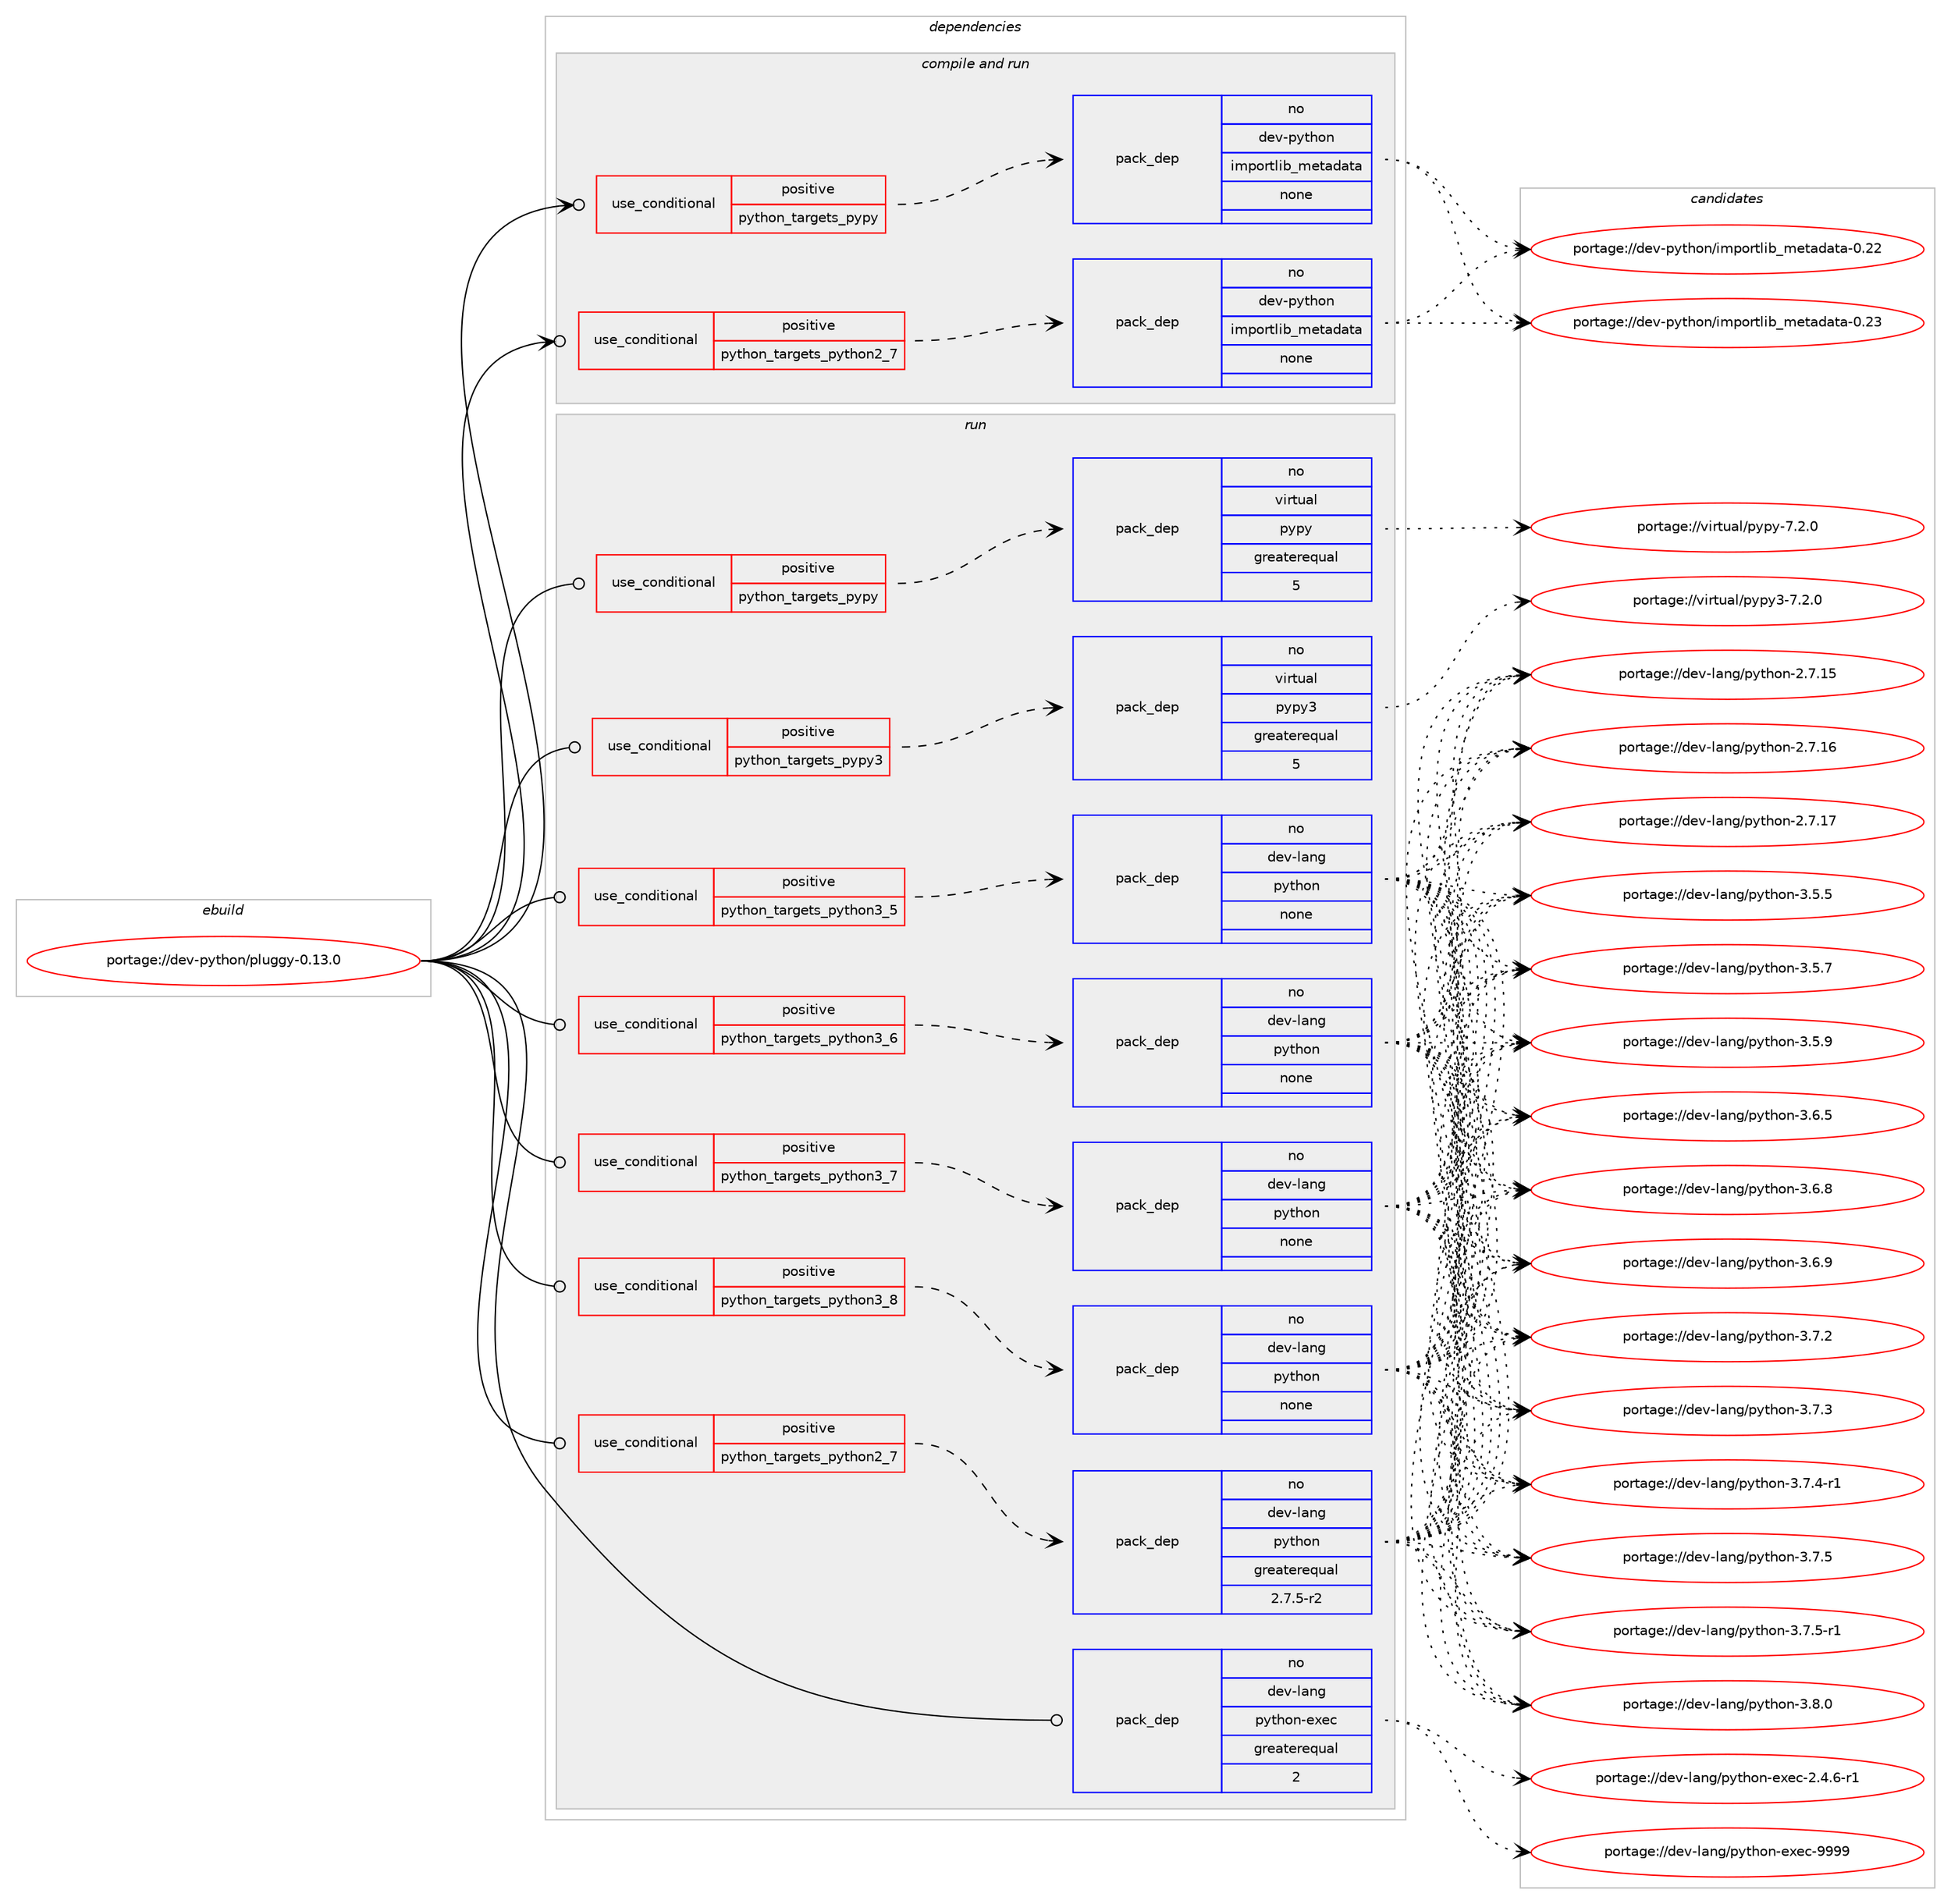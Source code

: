 digraph prolog {

# *************
# Graph options
# *************

newrank=true;
concentrate=true;
compound=true;
graph [rankdir=LR,fontname=Helvetica,fontsize=10,ranksep=1.5];#, ranksep=2.5, nodesep=0.2];
edge  [arrowhead=vee];
node  [fontname=Helvetica,fontsize=10];

# **********
# The ebuild
# **********

subgraph cluster_leftcol {
color=gray;
rank=same;
label=<<i>ebuild</i>>;
id [label="portage://dev-python/pluggy-0.13.0", color=red, width=4, href="../dev-python/pluggy-0.13.0.svg"];
}

# ****************
# The dependencies
# ****************

subgraph cluster_midcol {
color=gray;
label=<<i>dependencies</i>>;
subgraph cluster_compile {
fillcolor="#eeeeee";
style=filled;
label=<<i>compile</i>>;
}
subgraph cluster_compileandrun {
fillcolor="#eeeeee";
style=filled;
label=<<i>compile and run</i>>;
subgraph cond33967 {
dependency157353 [label=<<TABLE BORDER="0" CELLBORDER="1" CELLSPACING="0" CELLPADDING="4"><TR><TD ROWSPAN="3" CELLPADDING="10">use_conditional</TD></TR><TR><TD>positive</TD></TR><TR><TD>python_targets_pypy</TD></TR></TABLE>>, shape=none, color=red];
subgraph pack120023 {
dependency157354 [label=<<TABLE BORDER="0" CELLBORDER="1" CELLSPACING="0" CELLPADDING="4" WIDTH="220"><TR><TD ROWSPAN="6" CELLPADDING="30">pack_dep</TD></TR><TR><TD WIDTH="110">no</TD></TR><TR><TD>dev-python</TD></TR><TR><TD>importlib_metadata</TD></TR><TR><TD>none</TD></TR><TR><TD></TD></TR></TABLE>>, shape=none, color=blue];
}
dependency157353:e -> dependency157354:w [weight=20,style="dashed",arrowhead="vee"];
}
id:e -> dependency157353:w [weight=20,style="solid",arrowhead="odotvee"];
subgraph cond33968 {
dependency157355 [label=<<TABLE BORDER="0" CELLBORDER="1" CELLSPACING="0" CELLPADDING="4"><TR><TD ROWSPAN="3" CELLPADDING="10">use_conditional</TD></TR><TR><TD>positive</TD></TR><TR><TD>python_targets_python2_7</TD></TR></TABLE>>, shape=none, color=red];
subgraph pack120024 {
dependency157356 [label=<<TABLE BORDER="0" CELLBORDER="1" CELLSPACING="0" CELLPADDING="4" WIDTH="220"><TR><TD ROWSPAN="6" CELLPADDING="30">pack_dep</TD></TR><TR><TD WIDTH="110">no</TD></TR><TR><TD>dev-python</TD></TR><TR><TD>importlib_metadata</TD></TR><TR><TD>none</TD></TR><TR><TD></TD></TR></TABLE>>, shape=none, color=blue];
}
dependency157355:e -> dependency157356:w [weight=20,style="dashed",arrowhead="vee"];
}
id:e -> dependency157355:w [weight=20,style="solid",arrowhead="odotvee"];
}
subgraph cluster_run {
fillcolor="#eeeeee";
style=filled;
label=<<i>run</i>>;
subgraph cond33969 {
dependency157357 [label=<<TABLE BORDER="0" CELLBORDER="1" CELLSPACING="0" CELLPADDING="4"><TR><TD ROWSPAN="3" CELLPADDING="10">use_conditional</TD></TR><TR><TD>positive</TD></TR><TR><TD>python_targets_pypy</TD></TR></TABLE>>, shape=none, color=red];
subgraph pack120025 {
dependency157358 [label=<<TABLE BORDER="0" CELLBORDER="1" CELLSPACING="0" CELLPADDING="4" WIDTH="220"><TR><TD ROWSPAN="6" CELLPADDING="30">pack_dep</TD></TR><TR><TD WIDTH="110">no</TD></TR><TR><TD>virtual</TD></TR><TR><TD>pypy</TD></TR><TR><TD>greaterequal</TD></TR><TR><TD>5</TD></TR></TABLE>>, shape=none, color=blue];
}
dependency157357:e -> dependency157358:w [weight=20,style="dashed",arrowhead="vee"];
}
id:e -> dependency157357:w [weight=20,style="solid",arrowhead="odot"];
subgraph cond33970 {
dependency157359 [label=<<TABLE BORDER="0" CELLBORDER="1" CELLSPACING="0" CELLPADDING="4"><TR><TD ROWSPAN="3" CELLPADDING="10">use_conditional</TD></TR><TR><TD>positive</TD></TR><TR><TD>python_targets_pypy3</TD></TR></TABLE>>, shape=none, color=red];
subgraph pack120026 {
dependency157360 [label=<<TABLE BORDER="0" CELLBORDER="1" CELLSPACING="0" CELLPADDING="4" WIDTH="220"><TR><TD ROWSPAN="6" CELLPADDING="30">pack_dep</TD></TR><TR><TD WIDTH="110">no</TD></TR><TR><TD>virtual</TD></TR><TR><TD>pypy3</TD></TR><TR><TD>greaterequal</TD></TR><TR><TD>5</TD></TR></TABLE>>, shape=none, color=blue];
}
dependency157359:e -> dependency157360:w [weight=20,style="dashed",arrowhead="vee"];
}
id:e -> dependency157359:w [weight=20,style="solid",arrowhead="odot"];
subgraph cond33971 {
dependency157361 [label=<<TABLE BORDER="0" CELLBORDER="1" CELLSPACING="0" CELLPADDING="4"><TR><TD ROWSPAN="3" CELLPADDING="10">use_conditional</TD></TR><TR><TD>positive</TD></TR><TR><TD>python_targets_python2_7</TD></TR></TABLE>>, shape=none, color=red];
subgraph pack120027 {
dependency157362 [label=<<TABLE BORDER="0" CELLBORDER="1" CELLSPACING="0" CELLPADDING="4" WIDTH="220"><TR><TD ROWSPAN="6" CELLPADDING="30">pack_dep</TD></TR><TR><TD WIDTH="110">no</TD></TR><TR><TD>dev-lang</TD></TR><TR><TD>python</TD></TR><TR><TD>greaterequal</TD></TR><TR><TD>2.7.5-r2</TD></TR></TABLE>>, shape=none, color=blue];
}
dependency157361:e -> dependency157362:w [weight=20,style="dashed",arrowhead="vee"];
}
id:e -> dependency157361:w [weight=20,style="solid",arrowhead="odot"];
subgraph cond33972 {
dependency157363 [label=<<TABLE BORDER="0" CELLBORDER="1" CELLSPACING="0" CELLPADDING="4"><TR><TD ROWSPAN="3" CELLPADDING="10">use_conditional</TD></TR><TR><TD>positive</TD></TR><TR><TD>python_targets_python3_5</TD></TR></TABLE>>, shape=none, color=red];
subgraph pack120028 {
dependency157364 [label=<<TABLE BORDER="0" CELLBORDER="1" CELLSPACING="0" CELLPADDING="4" WIDTH="220"><TR><TD ROWSPAN="6" CELLPADDING="30">pack_dep</TD></TR><TR><TD WIDTH="110">no</TD></TR><TR><TD>dev-lang</TD></TR><TR><TD>python</TD></TR><TR><TD>none</TD></TR><TR><TD></TD></TR></TABLE>>, shape=none, color=blue];
}
dependency157363:e -> dependency157364:w [weight=20,style="dashed",arrowhead="vee"];
}
id:e -> dependency157363:w [weight=20,style="solid",arrowhead="odot"];
subgraph cond33973 {
dependency157365 [label=<<TABLE BORDER="0" CELLBORDER="1" CELLSPACING="0" CELLPADDING="4"><TR><TD ROWSPAN="3" CELLPADDING="10">use_conditional</TD></TR><TR><TD>positive</TD></TR><TR><TD>python_targets_python3_6</TD></TR></TABLE>>, shape=none, color=red];
subgraph pack120029 {
dependency157366 [label=<<TABLE BORDER="0" CELLBORDER="1" CELLSPACING="0" CELLPADDING="4" WIDTH="220"><TR><TD ROWSPAN="6" CELLPADDING="30">pack_dep</TD></TR><TR><TD WIDTH="110">no</TD></TR><TR><TD>dev-lang</TD></TR><TR><TD>python</TD></TR><TR><TD>none</TD></TR><TR><TD></TD></TR></TABLE>>, shape=none, color=blue];
}
dependency157365:e -> dependency157366:w [weight=20,style="dashed",arrowhead="vee"];
}
id:e -> dependency157365:w [weight=20,style="solid",arrowhead="odot"];
subgraph cond33974 {
dependency157367 [label=<<TABLE BORDER="0" CELLBORDER="1" CELLSPACING="0" CELLPADDING="4"><TR><TD ROWSPAN="3" CELLPADDING="10">use_conditional</TD></TR><TR><TD>positive</TD></TR><TR><TD>python_targets_python3_7</TD></TR></TABLE>>, shape=none, color=red];
subgraph pack120030 {
dependency157368 [label=<<TABLE BORDER="0" CELLBORDER="1" CELLSPACING="0" CELLPADDING="4" WIDTH="220"><TR><TD ROWSPAN="6" CELLPADDING="30">pack_dep</TD></TR><TR><TD WIDTH="110">no</TD></TR><TR><TD>dev-lang</TD></TR><TR><TD>python</TD></TR><TR><TD>none</TD></TR><TR><TD></TD></TR></TABLE>>, shape=none, color=blue];
}
dependency157367:e -> dependency157368:w [weight=20,style="dashed",arrowhead="vee"];
}
id:e -> dependency157367:w [weight=20,style="solid",arrowhead="odot"];
subgraph cond33975 {
dependency157369 [label=<<TABLE BORDER="0" CELLBORDER="1" CELLSPACING="0" CELLPADDING="4"><TR><TD ROWSPAN="3" CELLPADDING="10">use_conditional</TD></TR><TR><TD>positive</TD></TR><TR><TD>python_targets_python3_8</TD></TR></TABLE>>, shape=none, color=red];
subgraph pack120031 {
dependency157370 [label=<<TABLE BORDER="0" CELLBORDER="1" CELLSPACING="0" CELLPADDING="4" WIDTH="220"><TR><TD ROWSPAN="6" CELLPADDING="30">pack_dep</TD></TR><TR><TD WIDTH="110">no</TD></TR><TR><TD>dev-lang</TD></TR><TR><TD>python</TD></TR><TR><TD>none</TD></TR><TR><TD></TD></TR></TABLE>>, shape=none, color=blue];
}
dependency157369:e -> dependency157370:w [weight=20,style="dashed",arrowhead="vee"];
}
id:e -> dependency157369:w [weight=20,style="solid",arrowhead="odot"];
subgraph pack120032 {
dependency157371 [label=<<TABLE BORDER="0" CELLBORDER="1" CELLSPACING="0" CELLPADDING="4" WIDTH="220"><TR><TD ROWSPAN="6" CELLPADDING="30">pack_dep</TD></TR><TR><TD WIDTH="110">no</TD></TR><TR><TD>dev-lang</TD></TR><TR><TD>python-exec</TD></TR><TR><TD>greaterequal</TD></TR><TR><TD>2</TD></TR></TABLE>>, shape=none, color=blue];
}
id:e -> dependency157371:w [weight=20,style="solid",arrowhead="odot"];
}
}

# **************
# The candidates
# **************

subgraph cluster_choices {
rank=same;
color=gray;
label=<<i>candidates</i>>;

subgraph choice120023 {
color=black;
nodesep=1;
choiceportage100101118451121211161041111104710510911211111411610810598951091011169710097116974548465050 [label="portage://dev-python/importlib_metadata-0.22", color=red, width=4,href="../dev-python/importlib_metadata-0.22.svg"];
choiceportage100101118451121211161041111104710510911211111411610810598951091011169710097116974548465051 [label="portage://dev-python/importlib_metadata-0.23", color=red, width=4,href="../dev-python/importlib_metadata-0.23.svg"];
dependency157354:e -> choiceportage100101118451121211161041111104710510911211111411610810598951091011169710097116974548465050:w [style=dotted,weight="100"];
dependency157354:e -> choiceportage100101118451121211161041111104710510911211111411610810598951091011169710097116974548465051:w [style=dotted,weight="100"];
}
subgraph choice120024 {
color=black;
nodesep=1;
choiceportage100101118451121211161041111104710510911211111411610810598951091011169710097116974548465050 [label="portage://dev-python/importlib_metadata-0.22", color=red, width=4,href="../dev-python/importlib_metadata-0.22.svg"];
choiceportage100101118451121211161041111104710510911211111411610810598951091011169710097116974548465051 [label="portage://dev-python/importlib_metadata-0.23", color=red, width=4,href="../dev-python/importlib_metadata-0.23.svg"];
dependency157356:e -> choiceportage100101118451121211161041111104710510911211111411610810598951091011169710097116974548465050:w [style=dotted,weight="100"];
dependency157356:e -> choiceportage100101118451121211161041111104710510911211111411610810598951091011169710097116974548465051:w [style=dotted,weight="100"];
}
subgraph choice120025 {
color=black;
nodesep=1;
choiceportage1181051141161179710847112121112121455546504648 [label="portage://virtual/pypy-7.2.0", color=red, width=4,href="../virtual/pypy-7.2.0.svg"];
dependency157358:e -> choiceportage1181051141161179710847112121112121455546504648:w [style=dotted,weight="100"];
}
subgraph choice120026 {
color=black;
nodesep=1;
choiceportage118105114116117971084711212111212151455546504648 [label="portage://virtual/pypy3-7.2.0", color=red, width=4,href="../virtual/pypy3-7.2.0.svg"];
dependency157360:e -> choiceportage118105114116117971084711212111212151455546504648:w [style=dotted,weight="100"];
}
subgraph choice120027 {
color=black;
nodesep=1;
choiceportage10010111845108971101034711212111610411111045504655464953 [label="portage://dev-lang/python-2.7.15", color=red, width=4,href="../dev-lang/python-2.7.15.svg"];
choiceportage10010111845108971101034711212111610411111045504655464954 [label="portage://dev-lang/python-2.7.16", color=red, width=4,href="../dev-lang/python-2.7.16.svg"];
choiceportage10010111845108971101034711212111610411111045504655464955 [label="portage://dev-lang/python-2.7.17", color=red, width=4,href="../dev-lang/python-2.7.17.svg"];
choiceportage100101118451089711010347112121116104111110455146534653 [label="portage://dev-lang/python-3.5.5", color=red, width=4,href="../dev-lang/python-3.5.5.svg"];
choiceportage100101118451089711010347112121116104111110455146534655 [label="portage://dev-lang/python-3.5.7", color=red, width=4,href="../dev-lang/python-3.5.7.svg"];
choiceportage100101118451089711010347112121116104111110455146534657 [label="portage://dev-lang/python-3.5.9", color=red, width=4,href="../dev-lang/python-3.5.9.svg"];
choiceportage100101118451089711010347112121116104111110455146544653 [label="portage://dev-lang/python-3.6.5", color=red, width=4,href="../dev-lang/python-3.6.5.svg"];
choiceportage100101118451089711010347112121116104111110455146544656 [label="portage://dev-lang/python-3.6.8", color=red, width=4,href="../dev-lang/python-3.6.8.svg"];
choiceportage100101118451089711010347112121116104111110455146544657 [label="portage://dev-lang/python-3.6.9", color=red, width=4,href="../dev-lang/python-3.6.9.svg"];
choiceportage100101118451089711010347112121116104111110455146554650 [label="portage://dev-lang/python-3.7.2", color=red, width=4,href="../dev-lang/python-3.7.2.svg"];
choiceportage100101118451089711010347112121116104111110455146554651 [label="portage://dev-lang/python-3.7.3", color=red, width=4,href="../dev-lang/python-3.7.3.svg"];
choiceportage1001011184510897110103471121211161041111104551465546524511449 [label="portage://dev-lang/python-3.7.4-r1", color=red, width=4,href="../dev-lang/python-3.7.4-r1.svg"];
choiceportage100101118451089711010347112121116104111110455146554653 [label="portage://dev-lang/python-3.7.5", color=red, width=4,href="../dev-lang/python-3.7.5.svg"];
choiceportage1001011184510897110103471121211161041111104551465546534511449 [label="portage://dev-lang/python-3.7.5-r1", color=red, width=4,href="../dev-lang/python-3.7.5-r1.svg"];
choiceportage100101118451089711010347112121116104111110455146564648 [label="portage://dev-lang/python-3.8.0", color=red, width=4,href="../dev-lang/python-3.8.0.svg"];
dependency157362:e -> choiceportage10010111845108971101034711212111610411111045504655464953:w [style=dotted,weight="100"];
dependency157362:e -> choiceportage10010111845108971101034711212111610411111045504655464954:w [style=dotted,weight="100"];
dependency157362:e -> choiceportage10010111845108971101034711212111610411111045504655464955:w [style=dotted,weight="100"];
dependency157362:e -> choiceportage100101118451089711010347112121116104111110455146534653:w [style=dotted,weight="100"];
dependency157362:e -> choiceportage100101118451089711010347112121116104111110455146534655:w [style=dotted,weight="100"];
dependency157362:e -> choiceportage100101118451089711010347112121116104111110455146534657:w [style=dotted,weight="100"];
dependency157362:e -> choiceportage100101118451089711010347112121116104111110455146544653:w [style=dotted,weight="100"];
dependency157362:e -> choiceportage100101118451089711010347112121116104111110455146544656:w [style=dotted,weight="100"];
dependency157362:e -> choiceportage100101118451089711010347112121116104111110455146544657:w [style=dotted,weight="100"];
dependency157362:e -> choiceportage100101118451089711010347112121116104111110455146554650:w [style=dotted,weight="100"];
dependency157362:e -> choiceportage100101118451089711010347112121116104111110455146554651:w [style=dotted,weight="100"];
dependency157362:e -> choiceportage1001011184510897110103471121211161041111104551465546524511449:w [style=dotted,weight="100"];
dependency157362:e -> choiceportage100101118451089711010347112121116104111110455146554653:w [style=dotted,weight="100"];
dependency157362:e -> choiceportage1001011184510897110103471121211161041111104551465546534511449:w [style=dotted,weight="100"];
dependency157362:e -> choiceportage100101118451089711010347112121116104111110455146564648:w [style=dotted,weight="100"];
}
subgraph choice120028 {
color=black;
nodesep=1;
choiceportage10010111845108971101034711212111610411111045504655464953 [label="portage://dev-lang/python-2.7.15", color=red, width=4,href="../dev-lang/python-2.7.15.svg"];
choiceportage10010111845108971101034711212111610411111045504655464954 [label="portage://dev-lang/python-2.7.16", color=red, width=4,href="../dev-lang/python-2.7.16.svg"];
choiceportage10010111845108971101034711212111610411111045504655464955 [label="portage://dev-lang/python-2.7.17", color=red, width=4,href="../dev-lang/python-2.7.17.svg"];
choiceportage100101118451089711010347112121116104111110455146534653 [label="portage://dev-lang/python-3.5.5", color=red, width=4,href="../dev-lang/python-3.5.5.svg"];
choiceportage100101118451089711010347112121116104111110455146534655 [label="portage://dev-lang/python-3.5.7", color=red, width=4,href="../dev-lang/python-3.5.7.svg"];
choiceportage100101118451089711010347112121116104111110455146534657 [label="portage://dev-lang/python-3.5.9", color=red, width=4,href="../dev-lang/python-3.5.9.svg"];
choiceportage100101118451089711010347112121116104111110455146544653 [label="portage://dev-lang/python-3.6.5", color=red, width=4,href="../dev-lang/python-3.6.5.svg"];
choiceportage100101118451089711010347112121116104111110455146544656 [label="portage://dev-lang/python-3.6.8", color=red, width=4,href="../dev-lang/python-3.6.8.svg"];
choiceportage100101118451089711010347112121116104111110455146544657 [label="portage://dev-lang/python-3.6.9", color=red, width=4,href="../dev-lang/python-3.6.9.svg"];
choiceportage100101118451089711010347112121116104111110455146554650 [label="portage://dev-lang/python-3.7.2", color=red, width=4,href="../dev-lang/python-3.7.2.svg"];
choiceportage100101118451089711010347112121116104111110455146554651 [label="portage://dev-lang/python-3.7.3", color=red, width=4,href="../dev-lang/python-3.7.3.svg"];
choiceportage1001011184510897110103471121211161041111104551465546524511449 [label="portage://dev-lang/python-3.7.4-r1", color=red, width=4,href="../dev-lang/python-3.7.4-r1.svg"];
choiceportage100101118451089711010347112121116104111110455146554653 [label="portage://dev-lang/python-3.7.5", color=red, width=4,href="../dev-lang/python-3.7.5.svg"];
choiceportage1001011184510897110103471121211161041111104551465546534511449 [label="portage://dev-lang/python-3.7.5-r1", color=red, width=4,href="../dev-lang/python-3.7.5-r1.svg"];
choiceportage100101118451089711010347112121116104111110455146564648 [label="portage://dev-lang/python-3.8.0", color=red, width=4,href="../dev-lang/python-3.8.0.svg"];
dependency157364:e -> choiceportage10010111845108971101034711212111610411111045504655464953:w [style=dotted,weight="100"];
dependency157364:e -> choiceportage10010111845108971101034711212111610411111045504655464954:w [style=dotted,weight="100"];
dependency157364:e -> choiceportage10010111845108971101034711212111610411111045504655464955:w [style=dotted,weight="100"];
dependency157364:e -> choiceportage100101118451089711010347112121116104111110455146534653:w [style=dotted,weight="100"];
dependency157364:e -> choiceportage100101118451089711010347112121116104111110455146534655:w [style=dotted,weight="100"];
dependency157364:e -> choiceportage100101118451089711010347112121116104111110455146534657:w [style=dotted,weight="100"];
dependency157364:e -> choiceportage100101118451089711010347112121116104111110455146544653:w [style=dotted,weight="100"];
dependency157364:e -> choiceportage100101118451089711010347112121116104111110455146544656:w [style=dotted,weight="100"];
dependency157364:e -> choiceportage100101118451089711010347112121116104111110455146544657:w [style=dotted,weight="100"];
dependency157364:e -> choiceportage100101118451089711010347112121116104111110455146554650:w [style=dotted,weight="100"];
dependency157364:e -> choiceportage100101118451089711010347112121116104111110455146554651:w [style=dotted,weight="100"];
dependency157364:e -> choiceportage1001011184510897110103471121211161041111104551465546524511449:w [style=dotted,weight="100"];
dependency157364:e -> choiceportage100101118451089711010347112121116104111110455146554653:w [style=dotted,weight="100"];
dependency157364:e -> choiceportage1001011184510897110103471121211161041111104551465546534511449:w [style=dotted,weight="100"];
dependency157364:e -> choiceportage100101118451089711010347112121116104111110455146564648:w [style=dotted,weight="100"];
}
subgraph choice120029 {
color=black;
nodesep=1;
choiceportage10010111845108971101034711212111610411111045504655464953 [label="portage://dev-lang/python-2.7.15", color=red, width=4,href="../dev-lang/python-2.7.15.svg"];
choiceportage10010111845108971101034711212111610411111045504655464954 [label="portage://dev-lang/python-2.7.16", color=red, width=4,href="../dev-lang/python-2.7.16.svg"];
choiceportage10010111845108971101034711212111610411111045504655464955 [label="portage://dev-lang/python-2.7.17", color=red, width=4,href="../dev-lang/python-2.7.17.svg"];
choiceportage100101118451089711010347112121116104111110455146534653 [label="portage://dev-lang/python-3.5.5", color=red, width=4,href="../dev-lang/python-3.5.5.svg"];
choiceportage100101118451089711010347112121116104111110455146534655 [label="portage://dev-lang/python-3.5.7", color=red, width=4,href="../dev-lang/python-3.5.7.svg"];
choiceportage100101118451089711010347112121116104111110455146534657 [label="portage://dev-lang/python-3.5.9", color=red, width=4,href="../dev-lang/python-3.5.9.svg"];
choiceportage100101118451089711010347112121116104111110455146544653 [label="portage://dev-lang/python-3.6.5", color=red, width=4,href="../dev-lang/python-3.6.5.svg"];
choiceportage100101118451089711010347112121116104111110455146544656 [label="portage://dev-lang/python-3.6.8", color=red, width=4,href="../dev-lang/python-3.6.8.svg"];
choiceportage100101118451089711010347112121116104111110455146544657 [label="portage://dev-lang/python-3.6.9", color=red, width=4,href="../dev-lang/python-3.6.9.svg"];
choiceportage100101118451089711010347112121116104111110455146554650 [label="portage://dev-lang/python-3.7.2", color=red, width=4,href="../dev-lang/python-3.7.2.svg"];
choiceportage100101118451089711010347112121116104111110455146554651 [label="portage://dev-lang/python-3.7.3", color=red, width=4,href="../dev-lang/python-3.7.3.svg"];
choiceportage1001011184510897110103471121211161041111104551465546524511449 [label="portage://dev-lang/python-3.7.4-r1", color=red, width=4,href="../dev-lang/python-3.7.4-r1.svg"];
choiceportage100101118451089711010347112121116104111110455146554653 [label="portage://dev-lang/python-3.7.5", color=red, width=4,href="../dev-lang/python-3.7.5.svg"];
choiceportage1001011184510897110103471121211161041111104551465546534511449 [label="portage://dev-lang/python-3.7.5-r1", color=red, width=4,href="../dev-lang/python-3.7.5-r1.svg"];
choiceportage100101118451089711010347112121116104111110455146564648 [label="portage://dev-lang/python-3.8.0", color=red, width=4,href="../dev-lang/python-3.8.0.svg"];
dependency157366:e -> choiceportage10010111845108971101034711212111610411111045504655464953:w [style=dotted,weight="100"];
dependency157366:e -> choiceportage10010111845108971101034711212111610411111045504655464954:w [style=dotted,weight="100"];
dependency157366:e -> choiceportage10010111845108971101034711212111610411111045504655464955:w [style=dotted,weight="100"];
dependency157366:e -> choiceportage100101118451089711010347112121116104111110455146534653:w [style=dotted,weight="100"];
dependency157366:e -> choiceportage100101118451089711010347112121116104111110455146534655:w [style=dotted,weight="100"];
dependency157366:e -> choiceportage100101118451089711010347112121116104111110455146534657:w [style=dotted,weight="100"];
dependency157366:e -> choiceportage100101118451089711010347112121116104111110455146544653:w [style=dotted,weight="100"];
dependency157366:e -> choiceportage100101118451089711010347112121116104111110455146544656:w [style=dotted,weight="100"];
dependency157366:e -> choiceportage100101118451089711010347112121116104111110455146544657:w [style=dotted,weight="100"];
dependency157366:e -> choiceportage100101118451089711010347112121116104111110455146554650:w [style=dotted,weight="100"];
dependency157366:e -> choiceportage100101118451089711010347112121116104111110455146554651:w [style=dotted,weight="100"];
dependency157366:e -> choiceportage1001011184510897110103471121211161041111104551465546524511449:w [style=dotted,weight="100"];
dependency157366:e -> choiceportage100101118451089711010347112121116104111110455146554653:w [style=dotted,weight="100"];
dependency157366:e -> choiceportage1001011184510897110103471121211161041111104551465546534511449:w [style=dotted,weight="100"];
dependency157366:e -> choiceportage100101118451089711010347112121116104111110455146564648:w [style=dotted,weight="100"];
}
subgraph choice120030 {
color=black;
nodesep=1;
choiceportage10010111845108971101034711212111610411111045504655464953 [label="portage://dev-lang/python-2.7.15", color=red, width=4,href="../dev-lang/python-2.7.15.svg"];
choiceportage10010111845108971101034711212111610411111045504655464954 [label="portage://dev-lang/python-2.7.16", color=red, width=4,href="../dev-lang/python-2.7.16.svg"];
choiceportage10010111845108971101034711212111610411111045504655464955 [label="portage://dev-lang/python-2.7.17", color=red, width=4,href="../dev-lang/python-2.7.17.svg"];
choiceportage100101118451089711010347112121116104111110455146534653 [label="portage://dev-lang/python-3.5.5", color=red, width=4,href="../dev-lang/python-3.5.5.svg"];
choiceportage100101118451089711010347112121116104111110455146534655 [label="portage://dev-lang/python-3.5.7", color=red, width=4,href="../dev-lang/python-3.5.7.svg"];
choiceportage100101118451089711010347112121116104111110455146534657 [label="portage://dev-lang/python-3.5.9", color=red, width=4,href="../dev-lang/python-3.5.9.svg"];
choiceportage100101118451089711010347112121116104111110455146544653 [label="portage://dev-lang/python-3.6.5", color=red, width=4,href="../dev-lang/python-3.6.5.svg"];
choiceportage100101118451089711010347112121116104111110455146544656 [label="portage://dev-lang/python-3.6.8", color=red, width=4,href="../dev-lang/python-3.6.8.svg"];
choiceportage100101118451089711010347112121116104111110455146544657 [label="portage://dev-lang/python-3.6.9", color=red, width=4,href="../dev-lang/python-3.6.9.svg"];
choiceportage100101118451089711010347112121116104111110455146554650 [label="portage://dev-lang/python-3.7.2", color=red, width=4,href="../dev-lang/python-3.7.2.svg"];
choiceportage100101118451089711010347112121116104111110455146554651 [label="portage://dev-lang/python-3.7.3", color=red, width=4,href="../dev-lang/python-3.7.3.svg"];
choiceportage1001011184510897110103471121211161041111104551465546524511449 [label="portage://dev-lang/python-3.7.4-r1", color=red, width=4,href="../dev-lang/python-3.7.4-r1.svg"];
choiceportage100101118451089711010347112121116104111110455146554653 [label="portage://dev-lang/python-3.7.5", color=red, width=4,href="../dev-lang/python-3.7.5.svg"];
choiceportage1001011184510897110103471121211161041111104551465546534511449 [label="portage://dev-lang/python-3.7.5-r1", color=red, width=4,href="../dev-lang/python-3.7.5-r1.svg"];
choiceportage100101118451089711010347112121116104111110455146564648 [label="portage://dev-lang/python-3.8.0", color=red, width=4,href="../dev-lang/python-3.8.0.svg"];
dependency157368:e -> choiceportage10010111845108971101034711212111610411111045504655464953:w [style=dotted,weight="100"];
dependency157368:e -> choiceportage10010111845108971101034711212111610411111045504655464954:w [style=dotted,weight="100"];
dependency157368:e -> choiceportage10010111845108971101034711212111610411111045504655464955:w [style=dotted,weight="100"];
dependency157368:e -> choiceportage100101118451089711010347112121116104111110455146534653:w [style=dotted,weight="100"];
dependency157368:e -> choiceportage100101118451089711010347112121116104111110455146534655:w [style=dotted,weight="100"];
dependency157368:e -> choiceportage100101118451089711010347112121116104111110455146534657:w [style=dotted,weight="100"];
dependency157368:e -> choiceportage100101118451089711010347112121116104111110455146544653:w [style=dotted,weight="100"];
dependency157368:e -> choiceportage100101118451089711010347112121116104111110455146544656:w [style=dotted,weight="100"];
dependency157368:e -> choiceportage100101118451089711010347112121116104111110455146544657:w [style=dotted,weight="100"];
dependency157368:e -> choiceportage100101118451089711010347112121116104111110455146554650:w [style=dotted,weight="100"];
dependency157368:e -> choiceportage100101118451089711010347112121116104111110455146554651:w [style=dotted,weight="100"];
dependency157368:e -> choiceportage1001011184510897110103471121211161041111104551465546524511449:w [style=dotted,weight="100"];
dependency157368:e -> choiceportage100101118451089711010347112121116104111110455146554653:w [style=dotted,weight="100"];
dependency157368:e -> choiceportage1001011184510897110103471121211161041111104551465546534511449:w [style=dotted,weight="100"];
dependency157368:e -> choiceportage100101118451089711010347112121116104111110455146564648:w [style=dotted,weight="100"];
}
subgraph choice120031 {
color=black;
nodesep=1;
choiceportage10010111845108971101034711212111610411111045504655464953 [label="portage://dev-lang/python-2.7.15", color=red, width=4,href="../dev-lang/python-2.7.15.svg"];
choiceportage10010111845108971101034711212111610411111045504655464954 [label="portage://dev-lang/python-2.7.16", color=red, width=4,href="../dev-lang/python-2.7.16.svg"];
choiceportage10010111845108971101034711212111610411111045504655464955 [label="portage://dev-lang/python-2.7.17", color=red, width=4,href="../dev-lang/python-2.7.17.svg"];
choiceportage100101118451089711010347112121116104111110455146534653 [label="portage://dev-lang/python-3.5.5", color=red, width=4,href="../dev-lang/python-3.5.5.svg"];
choiceportage100101118451089711010347112121116104111110455146534655 [label="portage://dev-lang/python-3.5.7", color=red, width=4,href="../dev-lang/python-3.5.7.svg"];
choiceportage100101118451089711010347112121116104111110455146534657 [label="portage://dev-lang/python-3.5.9", color=red, width=4,href="../dev-lang/python-3.5.9.svg"];
choiceportage100101118451089711010347112121116104111110455146544653 [label="portage://dev-lang/python-3.6.5", color=red, width=4,href="../dev-lang/python-3.6.5.svg"];
choiceportage100101118451089711010347112121116104111110455146544656 [label="portage://dev-lang/python-3.6.8", color=red, width=4,href="../dev-lang/python-3.6.8.svg"];
choiceportage100101118451089711010347112121116104111110455146544657 [label="portage://dev-lang/python-3.6.9", color=red, width=4,href="../dev-lang/python-3.6.9.svg"];
choiceportage100101118451089711010347112121116104111110455146554650 [label="portage://dev-lang/python-3.7.2", color=red, width=4,href="../dev-lang/python-3.7.2.svg"];
choiceportage100101118451089711010347112121116104111110455146554651 [label="portage://dev-lang/python-3.7.3", color=red, width=4,href="../dev-lang/python-3.7.3.svg"];
choiceportage1001011184510897110103471121211161041111104551465546524511449 [label="portage://dev-lang/python-3.7.4-r1", color=red, width=4,href="../dev-lang/python-3.7.4-r1.svg"];
choiceportage100101118451089711010347112121116104111110455146554653 [label="portage://dev-lang/python-3.7.5", color=red, width=4,href="../dev-lang/python-3.7.5.svg"];
choiceportage1001011184510897110103471121211161041111104551465546534511449 [label="portage://dev-lang/python-3.7.5-r1", color=red, width=4,href="../dev-lang/python-3.7.5-r1.svg"];
choiceportage100101118451089711010347112121116104111110455146564648 [label="portage://dev-lang/python-3.8.0", color=red, width=4,href="../dev-lang/python-3.8.0.svg"];
dependency157370:e -> choiceportage10010111845108971101034711212111610411111045504655464953:w [style=dotted,weight="100"];
dependency157370:e -> choiceportage10010111845108971101034711212111610411111045504655464954:w [style=dotted,weight="100"];
dependency157370:e -> choiceportage10010111845108971101034711212111610411111045504655464955:w [style=dotted,weight="100"];
dependency157370:e -> choiceportage100101118451089711010347112121116104111110455146534653:w [style=dotted,weight="100"];
dependency157370:e -> choiceportage100101118451089711010347112121116104111110455146534655:w [style=dotted,weight="100"];
dependency157370:e -> choiceportage100101118451089711010347112121116104111110455146534657:w [style=dotted,weight="100"];
dependency157370:e -> choiceportage100101118451089711010347112121116104111110455146544653:w [style=dotted,weight="100"];
dependency157370:e -> choiceportage100101118451089711010347112121116104111110455146544656:w [style=dotted,weight="100"];
dependency157370:e -> choiceportage100101118451089711010347112121116104111110455146544657:w [style=dotted,weight="100"];
dependency157370:e -> choiceportage100101118451089711010347112121116104111110455146554650:w [style=dotted,weight="100"];
dependency157370:e -> choiceportage100101118451089711010347112121116104111110455146554651:w [style=dotted,weight="100"];
dependency157370:e -> choiceportage1001011184510897110103471121211161041111104551465546524511449:w [style=dotted,weight="100"];
dependency157370:e -> choiceportage100101118451089711010347112121116104111110455146554653:w [style=dotted,weight="100"];
dependency157370:e -> choiceportage1001011184510897110103471121211161041111104551465546534511449:w [style=dotted,weight="100"];
dependency157370:e -> choiceportage100101118451089711010347112121116104111110455146564648:w [style=dotted,weight="100"];
}
subgraph choice120032 {
color=black;
nodesep=1;
choiceportage10010111845108971101034711212111610411111045101120101994550465246544511449 [label="portage://dev-lang/python-exec-2.4.6-r1", color=red, width=4,href="../dev-lang/python-exec-2.4.6-r1.svg"];
choiceportage10010111845108971101034711212111610411111045101120101994557575757 [label="portage://dev-lang/python-exec-9999", color=red, width=4,href="../dev-lang/python-exec-9999.svg"];
dependency157371:e -> choiceportage10010111845108971101034711212111610411111045101120101994550465246544511449:w [style=dotted,weight="100"];
dependency157371:e -> choiceportage10010111845108971101034711212111610411111045101120101994557575757:w [style=dotted,weight="100"];
}
}

}
